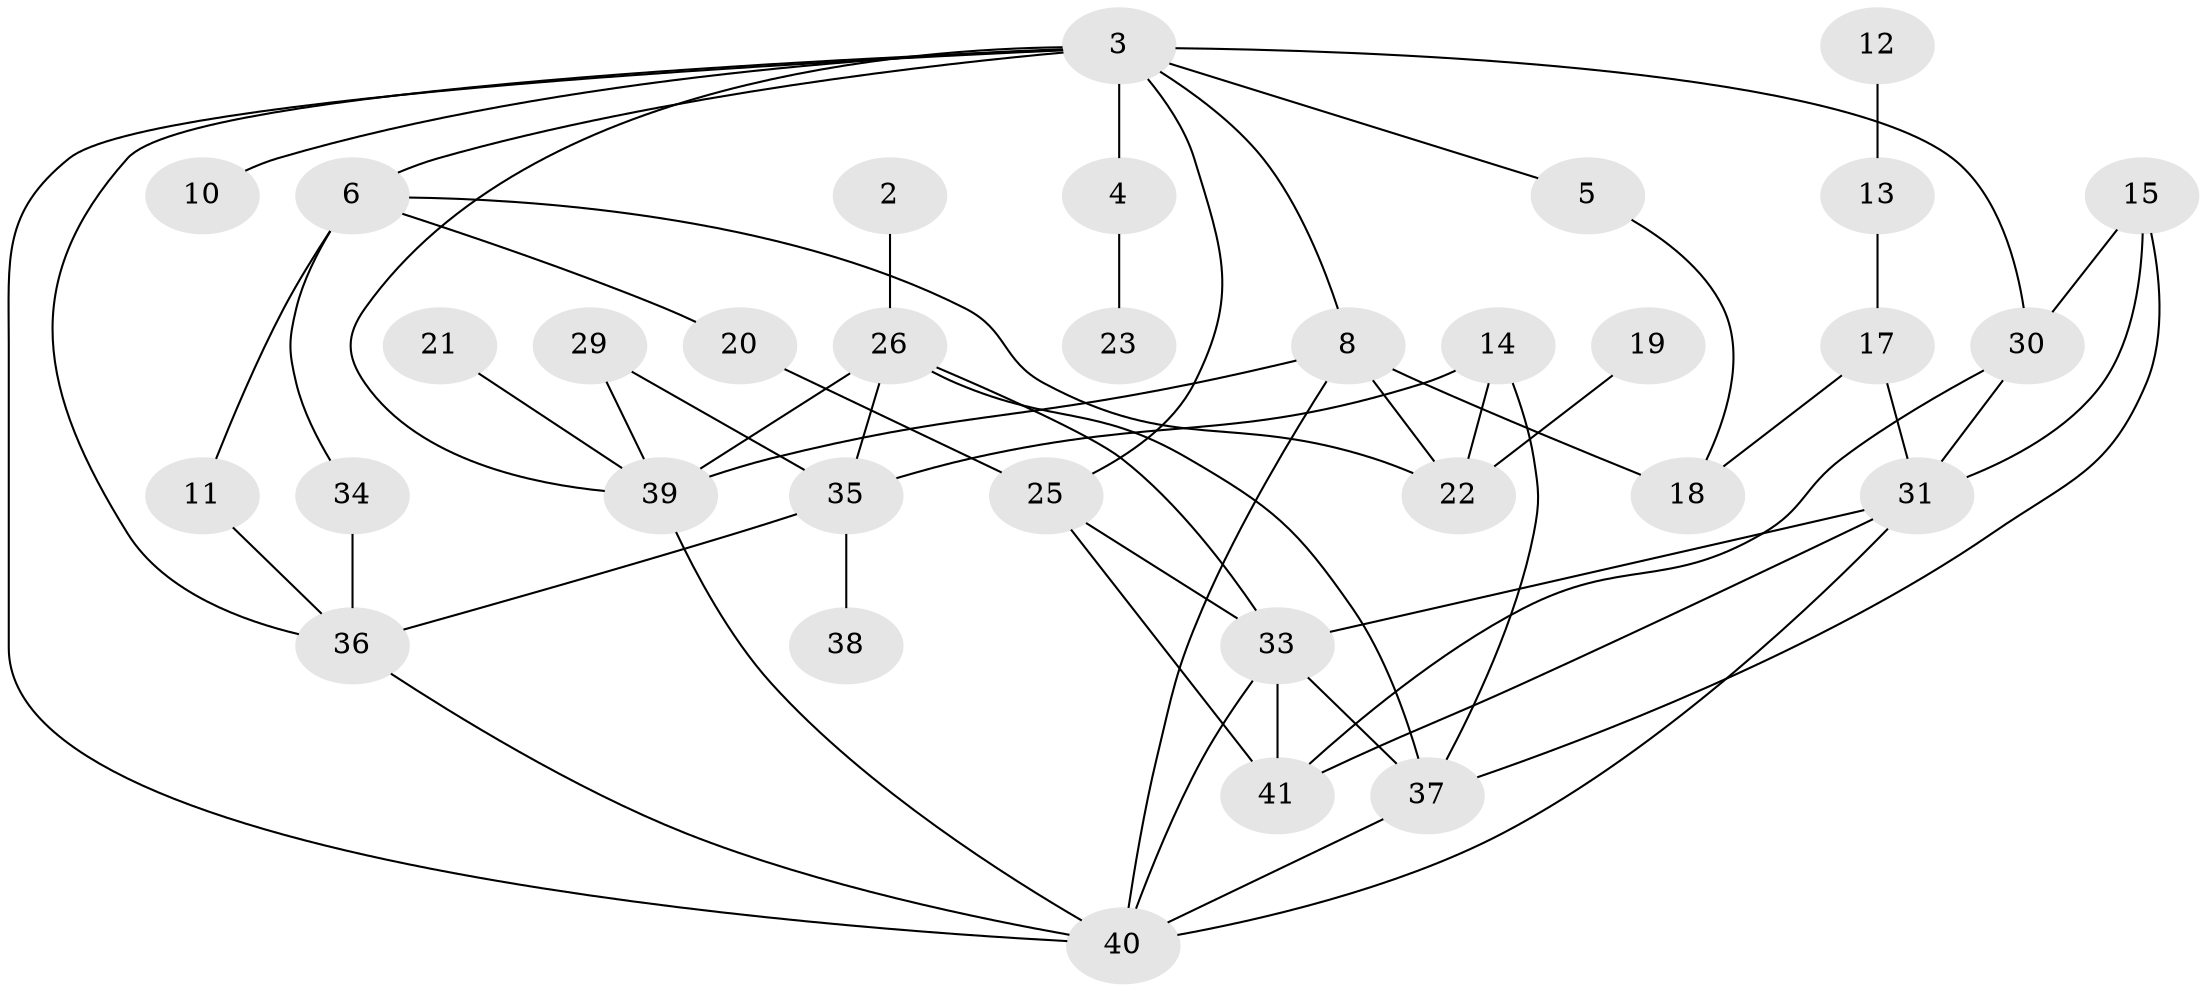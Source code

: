 // original degree distribution, {3: 0.2682926829268293, 4: 0.14634146341463414, 2: 0.25609756097560976, 0: 0.08536585365853659, 1: 0.17073170731707318, 7: 0.012195121951219513, 5: 0.036585365853658534, 6: 0.024390243902439025}
// Generated by graph-tools (version 1.1) at 2025/25/03/09/25 03:25:18]
// undirected, 33 vertices, 57 edges
graph export_dot {
graph [start="1"]
  node [color=gray90,style=filled];
  2;
  3;
  4;
  5;
  6;
  8;
  10;
  11;
  12;
  13;
  14;
  15;
  17;
  18;
  19;
  20;
  21;
  22;
  23;
  25;
  26;
  29;
  30;
  31;
  33;
  34;
  35;
  36;
  37;
  38;
  39;
  40;
  41;
  2 -- 26 [weight=1.0];
  3 -- 4 [weight=1.0];
  3 -- 5 [weight=1.0];
  3 -- 6 [weight=1.0];
  3 -- 8 [weight=1.0];
  3 -- 10 [weight=1.0];
  3 -- 25 [weight=2.0];
  3 -- 30 [weight=1.0];
  3 -- 36 [weight=1.0];
  3 -- 39 [weight=1.0];
  3 -- 40 [weight=1.0];
  4 -- 23 [weight=1.0];
  5 -- 18 [weight=1.0];
  6 -- 11 [weight=1.0];
  6 -- 20 [weight=1.0];
  6 -- 22 [weight=1.0];
  6 -- 34 [weight=1.0];
  8 -- 18 [weight=1.0];
  8 -- 22 [weight=1.0];
  8 -- 39 [weight=1.0];
  8 -- 40 [weight=1.0];
  11 -- 36 [weight=1.0];
  12 -- 13 [weight=1.0];
  13 -- 17 [weight=1.0];
  14 -- 22 [weight=1.0];
  14 -- 35 [weight=1.0];
  14 -- 37 [weight=1.0];
  15 -- 30 [weight=1.0];
  15 -- 31 [weight=1.0];
  15 -- 37 [weight=1.0];
  17 -- 18 [weight=1.0];
  17 -- 31 [weight=1.0];
  19 -- 22 [weight=1.0];
  20 -- 25 [weight=1.0];
  21 -- 39 [weight=1.0];
  25 -- 33 [weight=1.0];
  25 -- 41 [weight=1.0];
  26 -- 33 [weight=1.0];
  26 -- 35 [weight=1.0];
  26 -- 37 [weight=1.0];
  26 -- 39 [weight=1.0];
  29 -- 35 [weight=1.0];
  29 -- 39 [weight=1.0];
  30 -- 31 [weight=1.0];
  30 -- 41 [weight=1.0];
  31 -- 33 [weight=1.0];
  31 -- 40 [weight=1.0];
  31 -- 41 [weight=1.0];
  33 -- 37 [weight=1.0];
  33 -- 40 [weight=1.0];
  33 -- 41 [weight=1.0];
  34 -- 36 [weight=1.0];
  35 -- 36 [weight=1.0];
  35 -- 38 [weight=2.0];
  36 -- 40 [weight=1.0];
  37 -- 40 [weight=2.0];
  39 -- 40 [weight=1.0];
}
